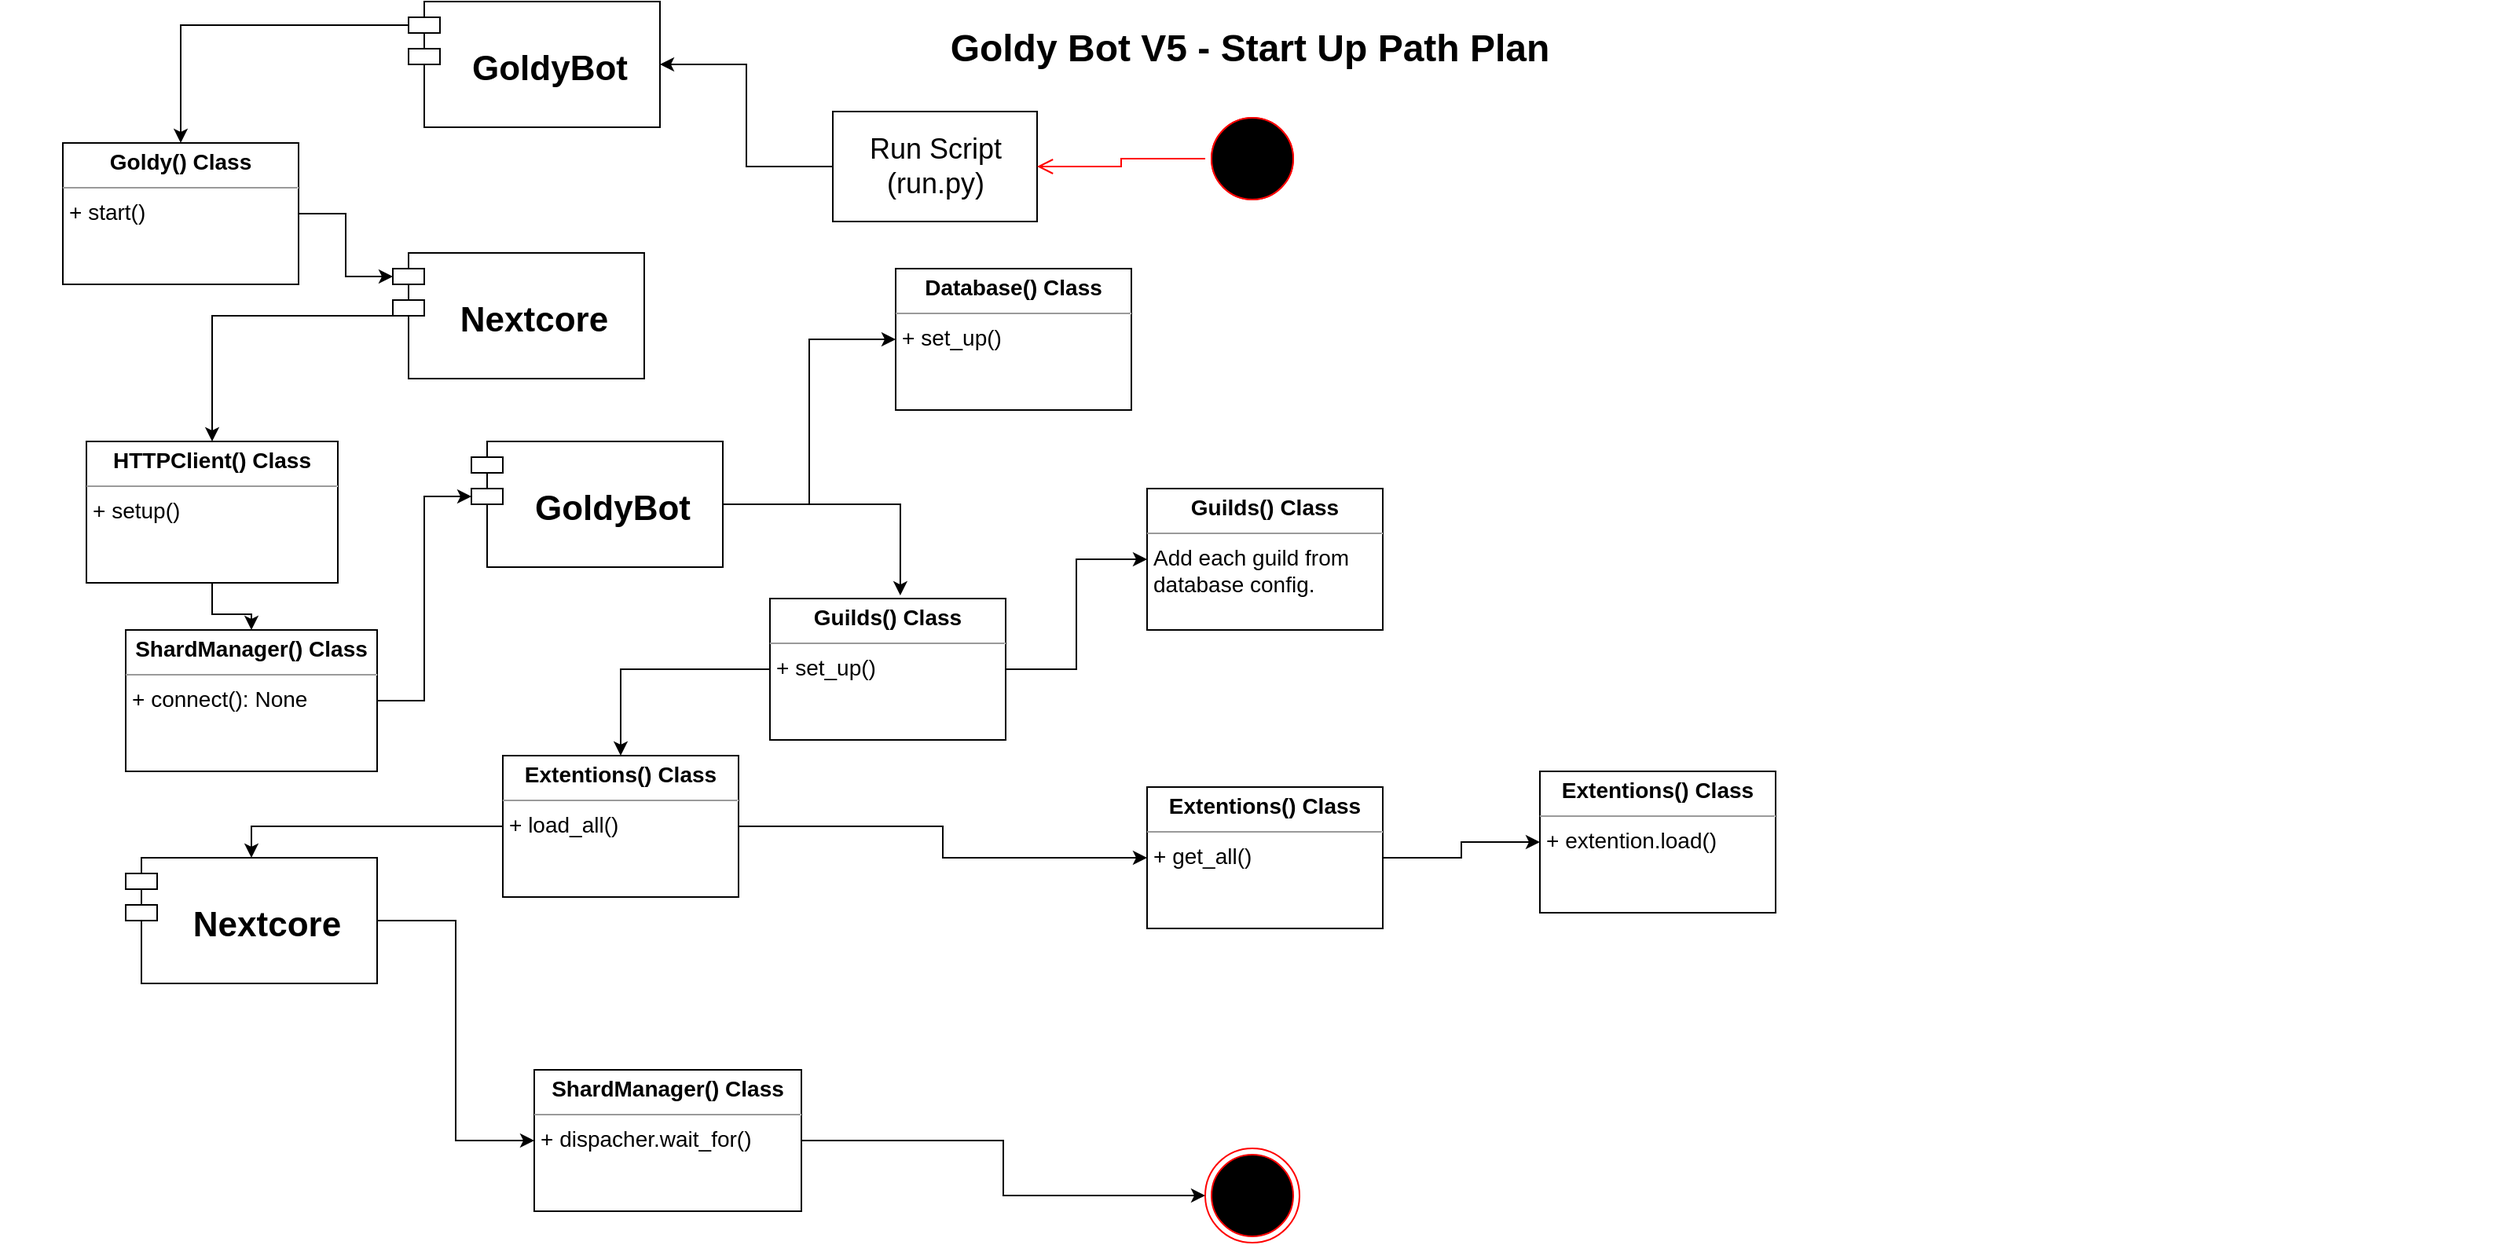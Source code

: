 <mxfile version="20.8.16" type="device"><diagram name="Page-1" id="74b105a0-9070-1c63-61bc-23e55f88626e"><mxGraphModel dx="1434" dy="844" grid="1" gridSize="10" guides="1" tooltips="1" connect="1" arrows="1" fold="1" page="1" pageScale="1.5" pageWidth="1169" pageHeight="826" background="none" math="0" shadow="0"><root><mxCell id="0" style=";html=1;"/><mxCell id="1" style=";html=1;" parent="0"/><mxCell id="10b056a9c633e61c-30" value="Goldy Bot V5 - Start Up Path Plan" style="text;strokeColor=none;fillColor=none;html=1;fontSize=24;fontStyle=1;verticalAlign=middle;align=center;" parent="1" vertex="1"><mxGeometry x="80" y="40" width="1590" height="40" as="geometry"/></mxCell><mxCell id="Bd6YmMj_mtQxCxiY4UJX-10" style="edgeStyle=orthogonalEdgeStyle;rounded=0;orthogonalLoop=1;jettySize=auto;html=1;entryX=0;entryY=0;entryDx=0;entryDy=15;entryPerimeter=0;fontSize=22;" parent="1" source="Bd6YmMj_mtQxCxiY4UJX-4" target="Bd6YmMj_mtQxCxiY4UJX-8" edge="1"><mxGeometry relative="1" as="geometry"/></mxCell><mxCell id="Bd6YmMj_mtQxCxiY4UJX-4" value="&lt;p style=&quot;margin: 4px 0px 0px; text-align: center; font-size: 14px;&quot;&gt;&lt;b style=&quot;&quot;&gt;&lt;font style=&quot;font-size: 14px;&quot;&gt;Goldy() Class&lt;/font&gt;&lt;/b&gt;&lt;/p&gt;&lt;hr style=&quot;font-size: 14px;&quot; size=&quot;1&quot;&gt;&lt;p style=&quot;margin: 0px 0px 0px 4px; font-size: 14px;&quot;&gt;&lt;font style=&quot;font-size: 14px;&quot;&gt;+ start()&lt;/font&gt;&lt;/p&gt;" style="verticalAlign=top;align=left;overflow=fill;fontSize=12;fontFamily=Helvetica;html=1;" parent="1" vertex="1"><mxGeometry x="120" y="120" width="150" height="90" as="geometry"/></mxCell><mxCell id="Bd6YmMj_mtQxCxiY4UJX-30" style="edgeStyle=orthogonalEdgeStyle;rounded=0;orthogonalLoop=1;jettySize=auto;html=1;entryX=1;entryY=0.5;entryDx=0;entryDy=0;fontSize=22;" parent="1" source="Bd6YmMj_mtQxCxiY4UJX-6" target="Bd6YmMj_mtQxCxiY4UJX-29" edge="1"><mxGeometry relative="1" as="geometry"/></mxCell><mxCell id="Bd6YmMj_mtQxCxiY4UJX-6" value="&lt;font style=&quot;font-size: 18px;&quot;&gt;Run Script&lt;br&gt;(run.py)&lt;/font&gt;" style="html=1;" parent="1" vertex="1"><mxGeometry x="610" y="100" width="130" height="70" as="geometry"/></mxCell><mxCell id="Bd6YmMj_mtQxCxiY4UJX-28" style="edgeStyle=orthogonalEdgeStyle;rounded=0;orthogonalLoop=1;jettySize=auto;html=1;fontSize=22;" parent="1" source="Bd6YmMj_mtQxCxiY4UJX-8" target="Bd6YmMj_mtQxCxiY4UJX-12" edge="1"><mxGeometry relative="1" as="geometry"/></mxCell><mxCell id="Bd6YmMj_mtQxCxiY4UJX-8" value="Nextcore" style="shape=module;align=left;spacingLeft=20;align=center;verticalAlign=middle;fontSize=22;fontStyle=1" parent="1" vertex="1"><mxGeometry x="330" y="190" width="160" height="80" as="geometry"/></mxCell><mxCell id="Bd6YmMj_mtQxCxiY4UJX-25" style="edgeStyle=orthogonalEdgeStyle;rounded=0;orthogonalLoop=1;jettySize=auto;html=1;fontSize=22;" parent="1" source="Bd6YmMj_mtQxCxiY4UJX-12" target="Bd6YmMj_mtQxCxiY4UJX-24" edge="1"><mxGeometry relative="1" as="geometry"/></mxCell><mxCell id="Bd6YmMj_mtQxCxiY4UJX-12" value="&lt;p style=&quot;margin: 4px 0px 0px; text-align: center; font-size: 14px;&quot;&gt;&lt;b style=&quot;&quot;&gt;&lt;font style=&quot;font-size: 14px;&quot;&gt;HTTPClient() Class&lt;/font&gt;&lt;/b&gt;&lt;/p&gt;&lt;hr style=&quot;font-size: 14px;&quot; size=&quot;1&quot;&gt;&lt;p style=&quot;margin: 0px 0px 0px 4px; font-size: 14px;&quot;&gt;&lt;font style=&quot;font-size: 14px;&quot;&gt;+&amp;nbsp;setup&lt;span style=&quot;background-color: initial;&quot;&gt;()&lt;/span&gt;&lt;/font&gt;&lt;/p&gt;" style="verticalAlign=top;align=left;overflow=fill;fontSize=12;fontFamily=Helvetica;html=1;" parent="1" vertex="1"><mxGeometry x="135" y="310" width="160" height="90" as="geometry"/></mxCell><mxCell id="Bd6YmMj_mtQxCxiY4UJX-20" value="&lt;font size=&quot;1&quot; style=&quot;&quot;&gt;&lt;b style=&quot;font-size: 14px;&quot;&gt;Start&lt;/b&gt;&lt;/font&gt;" style="ellipse;html=1;shape=startState;fillColor=#000000;strokeColor=#ff0000;fontSize=22;align=center;" parent="1" vertex="1"><mxGeometry x="847" y="100" width="60" height="60" as="geometry"/></mxCell><mxCell id="Bd6YmMj_mtQxCxiY4UJX-21" value="" style="edgeStyle=orthogonalEdgeStyle;html=1;verticalAlign=bottom;endArrow=open;endSize=8;strokeColor=#ff0000;rounded=0;fontSize=22;" parent="1" source="Bd6YmMj_mtQxCxiY4UJX-20" target="Bd6YmMj_mtQxCxiY4UJX-6" edge="1"><mxGeometry relative="1" as="geometry"><mxPoint x="840" y="240" as="targetPoint"/></mxGeometry></mxCell><mxCell id="FpDTwGy3MXFoRG6JCVFw-7" style="edgeStyle=orthogonalEdgeStyle;rounded=0;orthogonalLoop=1;jettySize=auto;html=1;entryX=0;entryY=0;entryDx=0;entryDy=35;entryPerimeter=0;" edge="1" parent="1" source="Bd6YmMj_mtQxCxiY4UJX-24" target="FpDTwGy3MXFoRG6JCVFw-1"><mxGeometry relative="1" as="geometry"/></mxCell><mxCell id="Bd6YmMj_mtQxCxiY4UJX-24" value="&lt;p style=&quot;margin: 4px 0px 0px; text-align: center; font-size: 14px;&quot;&gt;&lt;b style=&quot;&quot;&gt;&lt;font style=&quot;font-size: 14px;&quot;&gt;ShardManager() Class&lt;/font&gt;&lt;/b&gt;&lt;/p&gt;&lt;hr style=&quot;font-size: 14px;&quot; size=&quot;1&quot;&gt;&lt;p style=&quot;margin: 0px 0px 0px 4px; font-size: 14px;&quot;&gt;&lt;font style=&quot;font-size: 14px;&quot;&gt;+ connect&lt;span style=&quot;background-color: initial;&quot;&gt;(): None&lt;/span&gt;&lt;/font&gt;&lt;/p&gt;" style="verticalAlign=top;align=left;overflow=fill;fontSize=12;fontFamily=Helvetica;html=1;" parent="1" vertex="1"><mxGeometry x="160" y="430" width="160" height="90" as="geometry"/></mxCell><mxCell id="Bd6YmMj_mtQxCxiY4UJX-34" style="edgeStyle=orthogonalEdgeStyle;rounded=0;orthogonalLoop=1;jettySize=auto;html=1;exitX=0;exitY=0;exitDx=0;exitDy=15;exitPerimeter=0;entryX=0.5;entryY=0;entryDx=0;entryDy=0;fontSize=14;" parent="1" source="Bd6YmMj_mtQxCxiY4UJX-29" target="Bd6YmMj_mtQxCxiY4UJX-4" edge="1"><mxGeometry relative="1" as="geometry"/></mxCell><mxCell id="Bd6YmMj_mtQxCxiY4UJX-29" value="GoldyBot" style="shape=module;align=left;spacingLeft=20;align=center;verticalAlign=middle;fontSize=22;fontStyle=1" parent="1" vertex="1"><mxGeometry x="340" y="30" width="160" height="80" as="geometry"/></mxCell><mxCell id="FpDTwGy3MXFoRG6JCVFw-19" style="edgeStyle=orthogonalEdgeStyle;rounded=0;orthogonalLoop=1;jettySize=auto;html=1;fontSize=14;" edge="1" parent="1" source="Bd6YmMj_mtQxCxiY4UJX-32" target="FpDTwGy3MXFoRG6JCVFw-18"><mxGeometry relative="1" as="geometry"/></mxCell><mxCell id="Bd6YmMj_mtQxCxiY4UJX-32" value="&lt;p style=&quot;margin: 4px 0px 0px; text-align: center; font-size: 14px;&quot;&gt;&lt;b style=&quot;&quot;&gt;&lt;font style=&quot;font-size: 14px;&quot;&gt;ShardManager() Class&lt;/font&gt;&lt;/b&gt;&lt;/p&gt;&lt;hr style=&quot;font-size: 14px;&quot; size=&quot;1&quot;&gt;&lt;p style=&quot;margin: 0px 0px 0px 4px; font-size: 14px;&quot;&gt;&lt;font style=&quot;font-size: 14px;&quot;&gt;+&amp;nbsp;dispacher.wait_for()&lt;/font&gt;&lt;/p&gt;" style="verticalAlign=top;align=left;overflow=fill;fontSize=12;fontFamily=Helvetica;html=1;" parent="1" vertex="1"><mxGeometry x="420" y="710" width="170" height="90" as="geometry"/></mxCell><mxCell id="FpDTwGy3MXFoRG6JCVFw-33" style="edgeStyle=orthogonalEdgeStyle;rounded=0;orthogonalLoop=1;jettySize=auto;html=1;entryX=0;entryY=0.5;entryDx=0;entryDy=0;fontSize=14;" edge="1" parent="1" source="FpDTwGy3MXFoRG6JCVFw-1" target="FpDTwGy3MXFoRG6JCVFw-32"><mxGeometry relative="1" as="geometry"/></mxCell><mxCell id="FpDTwGy3MXFoRG6JCVFw-34" style="edgeStyle=orthogonalEdgeStyle;rounded=0;orthogonalLoop=1;jettySize=auto;html=1;entryX=0.553;entryY=-0.022;entryDx=0;entryDy=0;entryPerimeter=0;fontSize=14;" edge="1" parent="1" source="FpDTwGy3MXFoRG6JCVFw-1" target="FpDTwGy3MXFoRG6JCVFw-23"><mxGeometry relative="1" as="geometry"/></mxCell><mxCell id="FpDTwGy3MXFoRG6JCVFw-1" value="GoldyBot" style="shape=module;align=left;spacingLeft=20;align=center;verticalAlign=middle;fontSize=22;fontStyle=1" vertex="1" parent="1"><mxGeometry x="380" y="310" width="160" height="80" as="geometry"/></mxCell><mxCell id="FpDTwGy3MXFoRG6JCVFw-9" style="edgeStyle=orthogonalEdgeStyle;rounded=0;orthogonalLoop=1;jettySize=auto;html=1;" edge="1" parent="1" source="FpDTwGy3MXFoRG6JCVFw-5" target="FpDTwGy3MXFoRG6JCVFw-8"><mxGeometry relative="1" as="geometry"/></mxCell><mxCell id="FpDTwGy3MXFoRG6JCVFw-29" style="edgeStyle=orthogonalEdgeStyle;rounded=0;orthogonalLoop=1;jettySize=auto;html=1;entryX=0.5;entryY=0;entryDx=0;entryDy=0;fontSize=14;" edge="1" parent="1" source="FpDTwGy3MXFoRG6JCVFw-5" target="FpDTwGy3MXFoRG6JCVFw-14"><mxGeometry relative="1" as="geometry"/></mxCell><mxCell id="FpDTwGy3MXFoRG6JCVFw-5" value="&lt;p style=&quot;margin: 4px 0px 0px; text-align: center; font-size: 14px;&quot;&gt;&lt;b style=&quot;&quot;&gt;&lt;font style=&quot;font-size: 14px;&quot;&gt;Extentions() Class&lt;/font&gt;&lt;/b&gt;&lt;/p&gt;&lt;hr style=&quot;font-size: 14px;&quot; size=&quot;1&quot;&gt;&lt;p style=&quot;margin: 0px 0px 0px 4px; font-size: 14px;&quot;&gt;&lt;font style=&quot;font-size: 14px;&quot;&gt;+ load_all()&lt;/font&gt;&lt;/p&gt;" style="verticalAlign=top;align=left;overflow=fill;fontSize=12;fontFamily=Helvetica;html=1;" vertex="1" parent="1"><mxGeometry x="400" y="510" width="150" height="90" as="geometry"/></mxCell><mxCell id="FpDTwGy3MXFoRG6JCVFw-21" style="edgeStyle=orthogonalEdgeStyle;rounded=0;orthogonalLoop=1;jettySize=auto;html=1;entryX=0;entryY=0.5;entryDx=0;entryDy=0;fontSize=14;" edge="1" parent="1" source="FpDTwGy3MXFoRG6JCVFw-8" target="FpDTwGy3MXFoRG6JCVFw-20"><mxGeometry relative="1" as="geometry"/></mxCell><mxCell id="FpDTwGy3MXFoRG6JCVFw-8" value="&lt;p style=&quot;margin: 4px 0px 0px; text-align: center; font-size: 14px;&quot;&gt;&lt;b style=&quot;&quot;&gt;&lt;font style=&quot;font-size: 14px;&quot;&gt;Extentions() Class&lt;/font&gt;&lt;/b&gt;&lt;/p&gt;&lt;hr style=&quot;font-size: 14px;&quot; size=&quot;1&quot;&gt;&lt;p style=&quot;margin: 0px 0px 0px 4px; font-size: 14px;&quot;&gt;&lt;font style=&quot;font-size: 14px;&quot;&gt;+ get&lt;/font&gt;&lt;span style=&quot;background-color: initial;&quot;&gt;_all()&lt;/span&gt;&lt;/p&gt;" style="verticalAlign=top;align=left;overflow=fill;fontSize=12;fontFamily=Helvetica;html=1;" vertex="1" parent="1"><mxGeometry x="810" y="530" width="150" height="90" as="geometry"/></mxCell><mxCell id="FpDTwGy3MXFoRG6JCVFw-35" style="edgeStyle=orthogonalEdgeStyle;rounded=0;orthogonalLoop=1;jettySize=auto;html=1;entryX=0;entryY=0.5;entryDx=0;entryDy=0;fontSize=14;" edge="1" parent="1" source="FpDTwGy3MXFoRG6JCVFw-14" target="Bd6YmMj_mtQxCxiY4UJX-32"><mxGeometry relative="1" as="geometry"/></mxCell><mxCell id="FpDTwGy3MXFoRG6JCVFw-14" value="Nextcore" style="shape=module;align=left;spacingLeft=20;align=center;verticalAlign=middle;fontSize=22;fontStyle=1" vertex="1" parent="1"><mxGeometry x="160" y="575" width="160" height="80" as="geometry"/></mxCell><mxCell id="FpDTwGy3MXFoRG6JCVFw-18" value="&lt;span style=&quot;font-size: 14px;&quot;&gt;&lt;b&gt;End&lt;/b&gt;&lt;/span&gt;" style="ellipse;html=1;shape=endState;fillColor=#000000;strokeColor=#ff0000;" vertex="1" parent="1"><mxGeometry x="847" y="760" width="60" height="60" as="geometry"/></mxCell><mxCell id="FpDTwGy3MXFoRG6JCVFw-20" value="&lt;p style=&quot;margin: 4px 0px 0px; text-align: center; font-size: 14px;&quot;&gt;&lt;b style=&quot;&quot;&gt;&lt;font style=&quot;font-size: 14px;&quot;&gt;Extentions() Class&lt;/font&gt;&lt;/b&gt;&lt;/p&gt;&lt;hr style=&quot;font-size: 14px;&quot; size=&quot;1&quot;&gt;&lt;p style=&quot;margin: 0px 0px 0px 4px; font-size: 14px;&quot;&gt;&lt;font style=&quot;font-size: 14px;&quot;&gt;+ extention.load&lt;/font&gt;&lt;span style=&quot;background-color: initial;&quot;&gt;()&lt;/span&gt;&lt;/p&gt;" style="verticalAlign=top;align=left;overflow=fill;fontSize=12;fontFamily=Helvetica;html=1;" vertex="1" parent="1"><mxGeometry x="1060" y="520" width="150" height="90" as="geometry"/></mxCell><mxCell id="FpDTwGy3MXFoRG6JCVFw-22" value="&lt;font size=&quot;1&quot; style=&quot;&quot;&gt;&lt;b style=&quot;font-size: 14px;&quot;&gt;Start&lt;/b&gt;&lt;/font&gt;" style="ellipse;html=1;shape=startState;fillColor=#000000;strokeColor=#ff0000;fontSize=22;align=center;" vertex="1" parent="1"><mxGeometry x="847" y="100" width="60" height="60" as="geometry"/></mxCell><mxCell id="FpDTwGy3MXFoRG6JCVFw-27" style="edgeStyle=orthogonalEdgeStyle;rounded=0;orthogonalLoop=1;jettySize=auto;html=1;entryX=0.5;entryY=0;entryDx=0;entryDy=0;fontSize=14;" edge="1" parent="1" source="FpDTwGy3MXFoRG6JCVFw-23" target="FpDTwGy3MXFoRG6JCVFw-5"><mxGeometry relative="1" as="geometry"/></mxCell><mxCell id="FpDTwGy3MXFoRG6JCVFw-31" style="edgeStyle=orthogonalEdgeStyle;rounded=0;orthogonalLoop=1;jettySize=auto;html=1;entryX=0;entryY=0.5;entryDx=0;entryDy=0;fontSize=14;" edge="1" parent="1" source="FpDTwGy3MXFoRG6JCVFw-23" target="FpDTwGy3MXFoRG6JCVFw-30"><mxGeometry relative="1" as="geometry"/></mxCell><mxCell id="FpDTwGy3MXFoRG6JCVFw-23" value="&lt;p style=&quot;margin: 4px 0px 0px; text-align: center; font-size: 14px;&quot;&gt;&lt;b style=&quot;&quot;&gt;&lt;font style=&quot;font-size: 14px;&quot;&gt;Guilds() Class&lt;/font&gt;&lt;/b&gt;&lt;/p&gt;&lt;hr style=&quot;font-size: 14px;&quot; size=&quot;1&quot;&gt;&lt;p style=&quot;margin: 0px 0px 0px 4px; font-size: 14px;&quot;&gt;&lt;font style=&quot;font-size: 14px;&quot;&gt;+ set_up()&lt;/font&gt;&lt;/p&gt;" style="verticalAlign=top;align=left;overflow=fill;fontSize=12;fontFamily=Helvetica;html=1;" vertex="1" parent="1"><mxGeometry x="570" y="410" width="150" height="90" as="geometry"/></mxCell><mxCell id="FpDTwGy3MXFoRG6JCVFw-30" value="&lt;p style=&quot;margin: 4px 0px 0px; text-align: center; font-size: 14px;&quot;&gt;&lt;b style=&quot;&quot;&gt;&lt;font style=&quot;font-size: 14px;&quot;&gt;Guilds() Class&lt;/font&gt;&lt;/b&gt;&lt;/p&gt;&lt;hr style=&quot;font-size: 14px;&quot; size=&quot;1&quot;&gt;&lt;p style=&quot;margin: 0px 0px 0px 4px; font-size: 14px;&quot;&gt;Add each guild from&amp;nbsp;&lt;/p&gt;&lt;p style=&quot;margin: 0px 0px 0px 4px; font-size: 14px;&quot;&gt;&lt;span style=&quot;background-color: initial;&quot;&gt;database config.&lt;/span&gt;&lt;/p&gt;" style="verticalAlign=top;align=left;overflow=fill;fontSize=12;fontFamily=Helvetica;html=1;" vertex="1" parent="1"><mxGeometry x="810" y="340" width="150" height="90" as="geometry"/></mxCell><mxCell id="FpDTwGy3MXFoRG6JCVFw-32" value="&lt;p style=&quot;margin: 4px 0px 0px; text-align: center; font-size: 14px;&quot;&gt;&lt;b style=&quot;&quot;&gt;&lt;font style=&quot;font-size: 14px;&quot;&gt;Database() Class&lt;/font&gt;&lt;/b&gt;&lt;/p&gt;&lt;hr style=&quot;font-size: 14px;&quot; size=&quot;1&quot;&gt;&lt;p style=&quot;margin: 0px 0px 0px 4px; font-size: 14px;&quot;&gt;&lt;font style=&quot;font-size: 14px;&quot;&gt;+ set_up()&lt;/font&gt;&lt;/p&gt;" style="verticalAlign=top;align=left;overflow=fill;fontSize=12;fontFamily=Helvetica;html=1;" vertex="1" parent="1"><mxGeometry x="650" y="200" width="150" height="90" as="geometry"/></mxCell></root></mxGraphModel></diagram></mxfile>